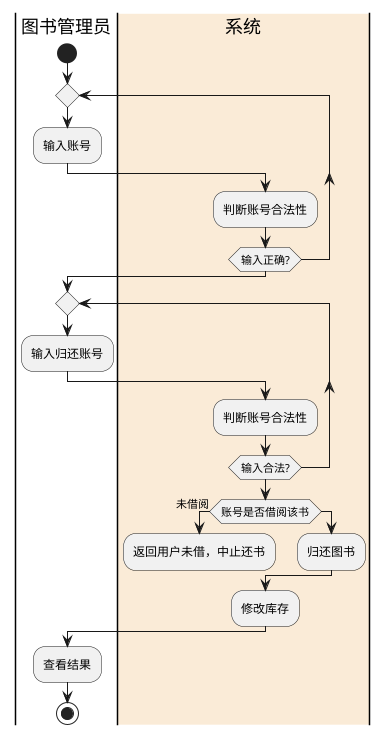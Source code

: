 @startuml
|图书管理员|
start
repeat
	:输入账号;
	|#AntiqueWhite|系统|
	:判断账号合法性;
repeat while (输入正确?)
|图书管理员|
repeat
	:输入归还账号;
	|系统|
	:判断账号合法性;
repeat while (输入合法?)
|系统|
if (账号是否借阅该书) then (未借阅)
	:返回用户未借，中止还书;
	detach
else
	:归还图书;
endif
:修改库存;

|图书管理员|
:查看结果;

stop
@enduml